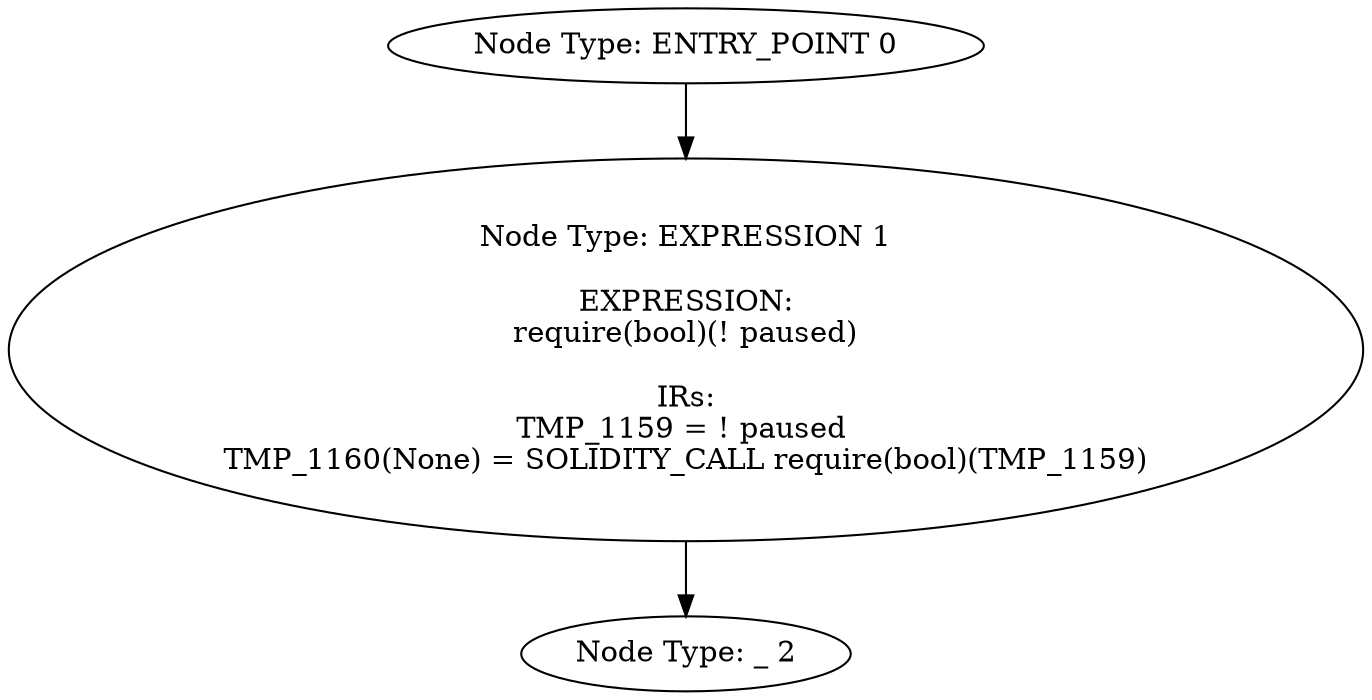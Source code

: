 digraph{
0[label="Node Type: ENTRY_POINT 0
"];
0->1;
1[label="Node Type: EXPRESSION 1

EXPRESSION:
require(bool)(! paused)

IRs:
TMP_1159 = ! paused 
TMP_1160(None) = SOLIDITY_CALL require(bool)(TMP_1159)"];
1->2;
2[label="Node Type: _ 2
"];
}
